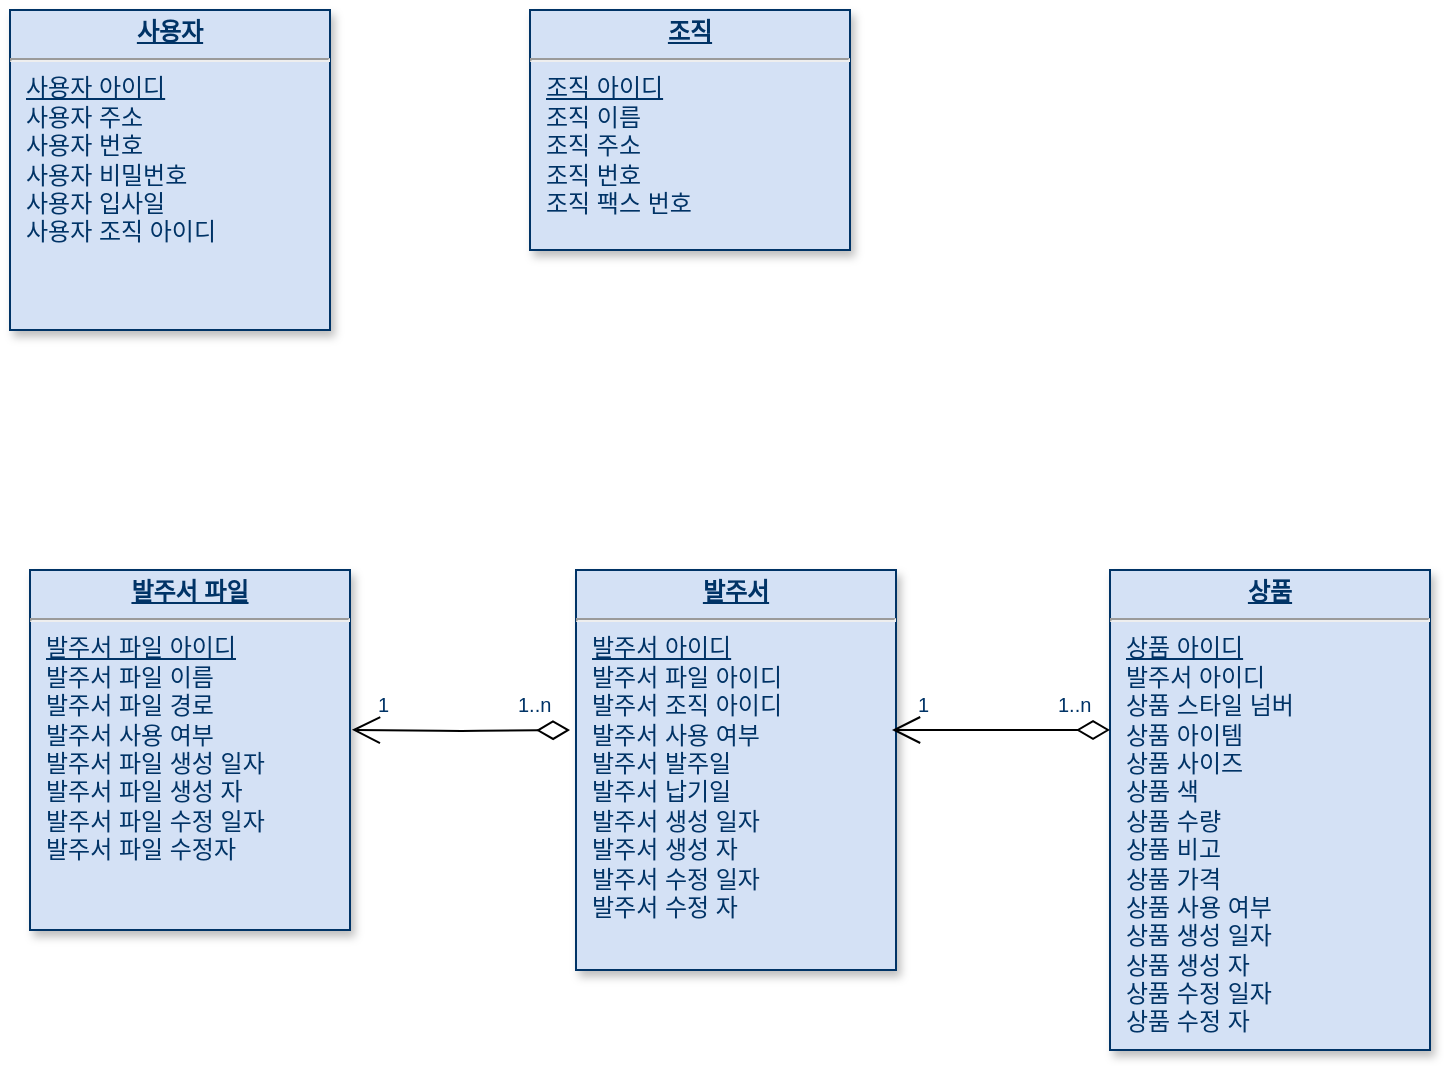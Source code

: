 <mxfile version="20.8.20" type="device"><diagram name="Page-1" id="efa7a0a1-bf9b-a30e-e6df-94a7791c09e9"><mxGraphModel dx="1434" dy="788" grid="1" gridSize="10" guides="1" tooltips="1" connect="1" arrows="1" fold="1" page="1" pageScale="1" pageWidth="826" pageHeight="1169" background="none" math="0" shadow="0"><root><mxCell id="0"/><mxCell id="1" parent="0"/><mxCell id="19" value="&lt;p style=&quot;margin: 0px; margin-top: 4px; text-align: center; text-decoration: underline;&quot;&gt;&lt;b&gt;조직&lt;/b&gt;&lt;/p&gt;&lt;hr&gt;&lt;p style=&quot;margin: 0px; margin-left: 8px;&quot;&gt;&lt;u&gt;조직 아이디&lt;br&gt;&lt;/u&gt;조직 이름&lt;/p&gt;&lt;p style=&quot;margin: 0px; margin-left: 8px;&quot;&gt;조직 주소&lt;/p&gt;&lt;p style=&quot;margin: 0px; margin-left: 8px;&quot;&gt;조직 번호&lt;/p&gt;&lt;p style=&quot;margin: 0px; margin-left: 8px;&quot;&gt;조직 팩스 번호&lt;/p&gt;" style="verticalAlign=top;align=left;overflow=fill;fontSize=12;fontFamily=Helvetica;html=1;strokeColor=#003366;shadow=1;fillColor=#D4E1F5;fontColor=#003366" parent="1" vertex="1"><mxGeometry x="310.0" y="240.0" width="160" height="120" as="geometry"/></mxCell><mxCell id="22" value="&lt;p style=&quot;margin: 0px; margin-top: 4px; text-align: center; text-decoration: underline;&quot;&gt;&lt;b&gt;발주서 파일&lt;/b&gt;&lt;/p&gt;&lt;hr&gt;&lt;p style=&quot;margin: 0px; margin-left: 8px;&quot;&gt;&lt;u&gt;발주서 파일 아이디&lt;/u&gt;&lt;/p&gt;&lt;p style=&quot;margin: 0px; margin-left: 8px;&quot;&gt;발주서 파일 이름&lt;/p&gt;&lt;p style=&quot;margin: 0px; margin-left: 8px;&quot;&gt;발주서 파일 경로&lt;/p&gt;&lt;p style=&quot;margin: 0px; margin-left: 8px;&quot;&gt;발주서 사용 여부&lt;/p&gt;&lt;p style=&quot;margin: 0px; margin-left: 8px;&quot;&gt;발주서 파일 생성 일자&lt;/p&gt;&lt;p style=&quot;margin: 0px; margin-left: 8px;&quot;&gt;발주서 파일 생성 자&lt;/p&gt;&lt;p style=&quot;margin: 0px; margin-left: 8px;&quot;&gt;발주서 파일 수정 일자&lt;/p&gt;&lt;p style=&quot;margin: 0px; margin-left: 8px;&quot;&gt;발주서 파일 수정자&lt;/p&gt;" style="verticalAlign=top;align=left;overflow=fill;fontSize=12;fontFamily=Helvetica;html=1;strokeColor=#003366;shadow=1;fillColor=#D4E1F5;fontColor=#003366" parent="1" vertex="1"><mxGeometry x="60.0" y="520" width="160.0" height="180" as="geometry"/></mxCell><mxCell id="24" value="&lt;p style=&quot;margin: 0px; margin-top: 4px; text-align: center; text-decoration: underline;&quot;&gt;&lt;b&gt;발주서&lt;/b&gt;&lt;/p&gt;&lt;hr&gt;&lt;p style=&quot;margin: 0px; margin-left: 8px;&quot;&gt;&lt;u&gt;발주서 아이디&lt;/u&gt;&lt;/p&gt;&lt;p style=&quot;margin: 0px; margin-left: 8px;&quot;&gt;발주서 파일 아이디&lt;br&gt;&lt;/p&gt;&lt;p style=&quot;margin: 0px; margin-left: 8px;&quot;&gt;발주서 조직 아이디&lt;/p&gt;&lt;p style=&quot;margin: 0px; margin-left: 8px;&quot;&gt;발주서 사용 여부&lt;/p&gt;&lt;p style=&quot;margin: 0px; margin-left: 8px;&quot;&gt;발주서 발주일&lt;/p&gt;&lt;p style=&quot;margin: 0px; margin-left: 8px;&quot;&gt;발주서 납기일&lt;/p&gt;&lt;p style=&quot;margin: 0px; margin-left: 8px;&quot;&gt;발주서 생성 일자&lt;/p&gt;&lt;p style=&quot;margin: 0px; margin-left: 8px;&quot;&gt;발주서 생성 자&lt;/p&gt;&lt;p style=&quot;margin: 0px; margin-left: 8px;&quot;&gt;발주서 수정 일자&lt;/p&gt;&lt;p style=&quot;margin: 0px; margin-left: 8px;&quot;&gt;발주서 수정 자&lt;/p&gt;&lt;p style=&quot;margin: 0px; margin-left: 8px;&quot;&gt;&lt;br&gt;&lt;/p&gt;&lt;p style=&quot;margin: 0px; margin-left: 8px;&quot;&gt;&lt;br&gt;&lt;/p&gt;" style="verticalAlign=top;align=left;overflow=fill;fontSize=12;fontFamily=Helvetica;html=1;strokeColor=#003366;shadow=1;fillColor=#D4E1F5;fontColor=#003366" parent="1" vertex="1"><mxGeometry x="333" y="520" width="160" height="200" as="geometry"/></mxCell><mxCell id="25" value="&lt;p style=&quot;margin: 0px; margin-top: 4px; text-align: center; text-decoration: underline;&quot;&gt;&lt;b&gt;사용자&lt;/b&gt;&lt;/p&gt;&lt;hr&gt;&lt;p style=&quot;margin: 0px; margin-left: 8px;&quot;&gt;&lt;u&gt;사용자 아이디&lt;/u&gt;&lt;/p&gt;&lt;p style=&quot;margin: 0px; margin-left: 8px;&quot;&gt;사용자 주소&lt;/p&gt;&lt;p style=&quot;margin: 0px; margin-left: 8px;&quot;&gt;사용자 번호&lt;/p&gt;&lt;p style=&quot;margin: 0px; margin-left: 8px;&quot;&gt;사용자 비밀번호&lt;/p&gt;&lt;p style=&quot;margin: 0px; margin-left: 8px;&quot;&gt;사용자 입사일&lt;/p&gt;&lt;p style=&quot;margin: 0px; margin-left: 8px;&quot;&gt;사용자 조직 아이디&lt;/p&gt;" style="verticalAlign=top;align=left;overflow=fill;fontSize=12;fontFamily=Helvetica;html=1;strokeColor=#003366;shadow=1;fillColor=#D4E1F5;fontColor=#003366" parent="1" vertex="1"><mxGeometry x="50.0" y="240.0" width="160" height="160" as="geometry"/></mxCell><mxCell id="29" value="&lt;p style=&quot;margin: 0px; margin-top: 4px; text-align: center; text-decoration: underline;&quot;&gt;&lt;b&gt;상품&lt;/b&gt;&lt;/p&gt;&lt;hr&gt;&lt;p style=&quot;margin: 0px; margin-left: 8px;&quot;&gt;&lt;u&gt;상품 아이디&lt;/u&gt;&lt;/p&gt;&lt;p style=&quot;margin: 0px; margin-left: 8px;&quot;&gt;발주서 아이디&lt;br&gt;&lt;/p&gt;&lt;p style=&quot;margin: 0px; margin-left: 8px;&quot;&gt;상품 스타일 넘버&lt;/p&gt;&lt;p style=&quot;margin: 0px; margin-left: 8px;&quot;&gt;상품 아이템&lt;/p&gt;&lt;p style=&quot;margin: 0px; margin-left: 8px;&quot;&gt;상품 사이즈&lt;/p&gt;&lt;p style=&quot;margin: 0px; margin-left: 8px;&quot;&gt;상품 색&lt;/p&gt;&lt;p style=&quot;margin: 0px; margin-left: 8px;&quot;&gt;상품 수량&lt;/p&gt;&lt;p style=&quot;margin: 0px; margin-left: 8px;&quot;&gt;상품 비고&lt;/p&gt;&lt;p style=&quot;margin: 0px; margin-left: 8px;&quot;&gt;상품 가격&lt;/p&gt;&lt;p style=&quot;margin: 0px; margin-left: 8px;&quot;&gt;상품 사용 여부&lt;/p&gt;&lt;p style=&quot;margin: 0px; margin-left: 8px;&quot;&gt;상품 생성 일자&lt;/p&gt;&lt;p style=&quot;margin: 0px; margin-left: 8px;&quot;&gt;상품 생성 자&lt;/p&gt;&lt;p style=&quot;margin: 0px; margin-left: 8px;&quot;&gt;상품 수정 일자&lt;/p&gt;&lt;p style=&quot;margin: 0px; margin-left: 8px;&quot;&gt;상품 수정 자&lt;/p&gt;" style="verticalAlign=top;align=left;overflow=fill;fontSize=12;fontFamily=Helvetica;html=1;strokeColor=#003366;shadow=1;fillColor=#D4E1F5;fontColor=#003366" parent="1" vertex="1"><mxGeometry x="600" y="520" width="160" height="240" as="geometry"/></mxCell><mxCell id="L4RrkaH6ivTDWJwHFXQT-114" value="" style="endArrow=open;endSize=12;startArrow=diamondThin;startSize=14;startFill=0;edgeStyle=orthogonalEdgeStyle;entryX=1.006;entryY=0.444;entryDx=0;entryDy=0;entryPerimeter=0;" parent="1" target="22" edge="1"><mxGeometry x="780" y="701.5" as="geometry"><mxPoint x="330" y="600" as="sourcePoint"/><mxPoint x="280" y="646.5" as="targetPoint"/></mxGeometry></mxCell><mxCell id="L4RrkaH6ivTDWJwHFXQT-115" value="1..n" style="resizable=0;align=left;verticalAlign=top;labelBackgroundColor=#ffffff;fontSize=10;strokeColor=#003366;shadow=1;fillColor=#D4E1F5;fontColor=#003366" parent="L4RrkaH6ivTDWJwHFXQT-114" connectable="0" vertex="1"><mxGeometry x="-1" relative="1" as="geometry"><mxPoint x="-28" y="-25" as="offset"/></mxGeometry></mxCell><mxCell id="L4RrkaH6ivTDWJwHFXQT-116" value="1" style="resizable=0;align=right;verticalAlign=top;labelBackgroundColor=#ffffff;fontSize=10;strokeColor=#003366;shadow=1;fillColor=#D4E1F5;fontColor=#003366" parent="L4RrkaH6ivTDWJwHFXQT-114" connectable="0" vertex="1"><mxGeometry x="1" relative="1" as="geometry"><mxPoint x="20" y="-25.0" as="offset"/></mxGeometry></mxCell><mxCell id="L4RrkaH6ivTDWJwHFXQT-117" value="" style="endArrow=open;endSize=12;startArrow=diamondThin;startSize=14;startFill=0;edgeStyle=orthogonalEdgeStyle;entryX=1.006;entryY=0.444;entryDx=0;entryDy=0;entryPerimeter=0;" parent="1" edge="1"><mxGeometry x="1050" y="701.5" as="geometry"><mxPoint x="600" y="600" as="sourcePoint"/><mxPoint x="491" y="600" as="targetPoint"/></mxGeometry></mxCell><mxCell id="L4RrkaH6ivTDWJwHFXQT-118" value="1..n" style="resizable=0;align=left;verticalAlign=top;labelBackgroundColor=#ffffff;fontSize=10;strokeColor=#003366;shadow=1;fillColor=#D4E1F5;fontColor=#003366" parent="L4RrkaH6ivTDWJwHFXQT-117" connectable="0" vertex="1"><mxGeometry x="-1" relative="1" as="geometry"><mxPoint x="-28" y="-25" as="offset"/></mxGeometry></mxCell><mxCell id="L4RrkaH6ivTDWJwHFXQT-119" value="1" style="resizable=0;align=right;verticalAlign=top;labelBackgroundColor=#ffffff;fontSize=10;strokeColor=#003366;shadow=1;fillColor=#D4E1F5;fontColor=#003366" parent="L4RrkaH6ivTDWJwHFXQT-117" connectable="0" vertex="1"><mxGeometry x="1" relative="1" as="geometry"><mxPoint x="20" y="-25.0" as="offset"/></mxGeometry></mxCell></root></mxGraphModel></diagram></mxfile>